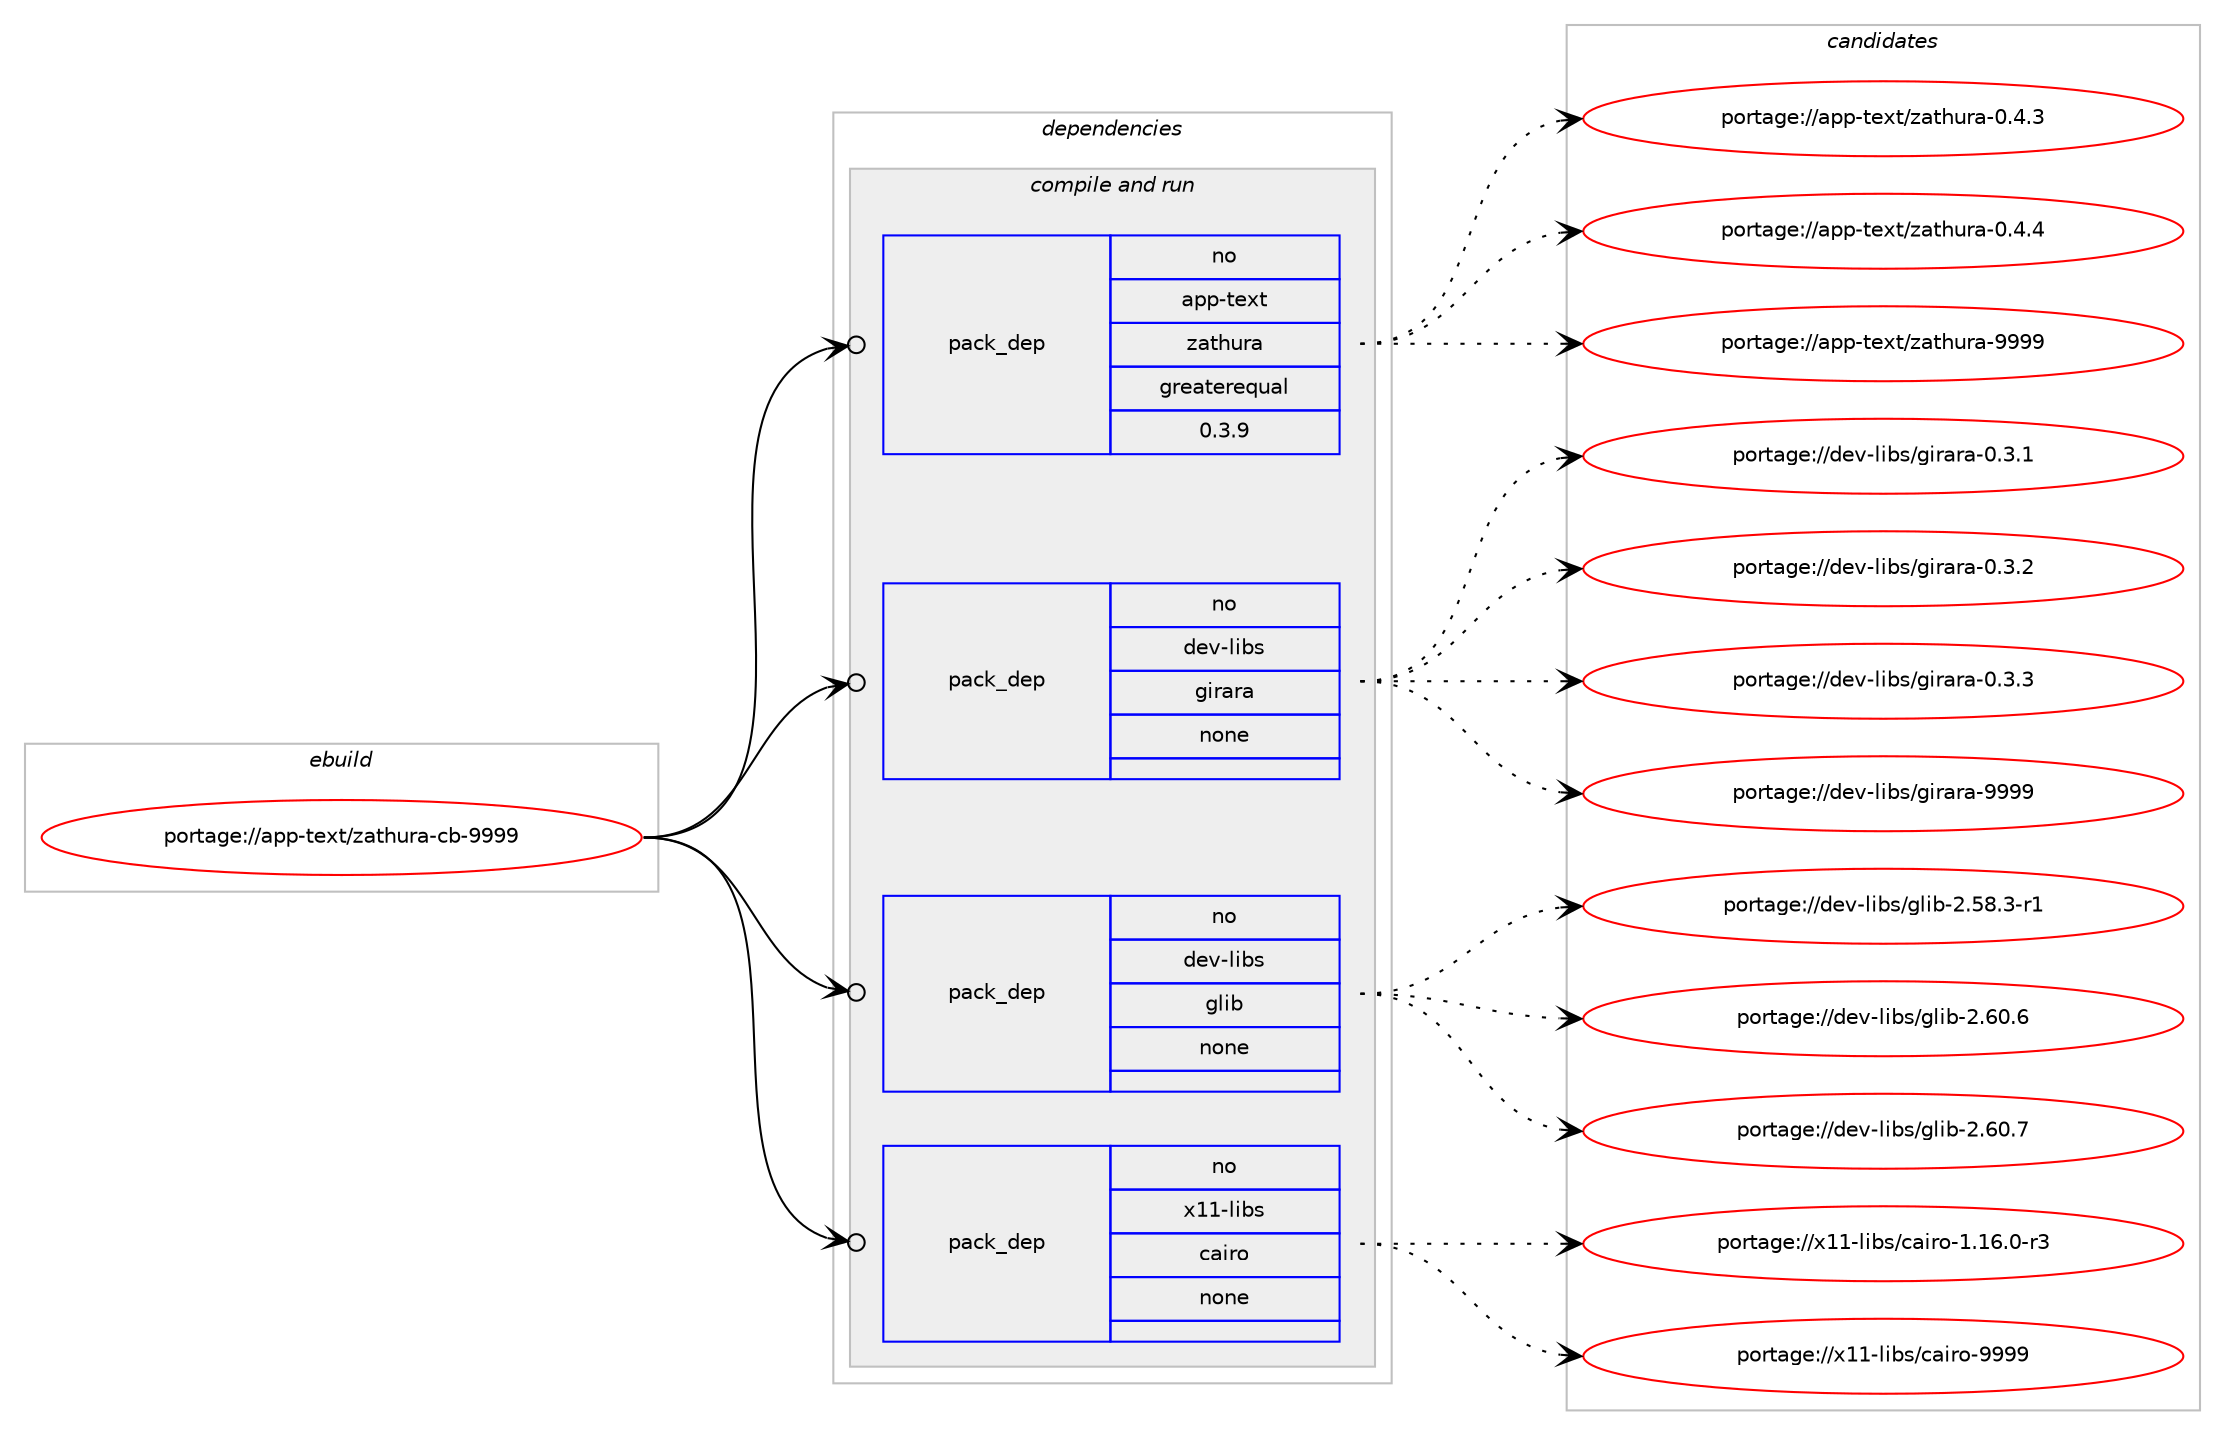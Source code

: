 digraph prolog {

# *************
# Graph options
# *************

newrank=true;
concentrate=true;
compound=true;
graph [rankdir=LR,fontname=Helvetica,fontsize=10,ranksep=1.5];#, ranksep=2.5, nodesep=0.2];
edge  [arrowhead=vee];
node  [fontname=Helvetica,fontsize=10];

# **********
# The ebuild
# **********

subgraph cluster_leftcol {
color=gray;
rank=same;
label=<<i>ebuild</i>>;
id [label="portage://app-text/zathura-cb-9999", color=red, width=4, href="../app-text/zathura-cb-9999.svg"];
}

# ****************
# The dependencies
# ****************

subgraph cluster_midcol {
color=gray;
label=<<i>dependencies</i>>;
subgraph cluster_compile {
fillcolor="#eeeeee";
style=filled;
label=<<i>compile</i>>;
}
subgraph cluster_compileandrun {
fillcolor="#eeeeee";
style=filled;
label=<<i>compile and run</i>>;
subgraph pack36462 {
dependency48981 [label=<<TABLE BORDER="0" CELLBORDER="1" CELLSPACING="0" CELLPADDING="4" WIDTH="220"><TR><TD ROWSPAN="6" CELLPADDING="30">pack_dep</TD></TR><TR><TD WIDTH="110">no</TD></TR><TR><TD>app-text</TD></TR><TR><TD>zathura</TD></TR><TR><TD>greaterequal</TD></TR><TR><TD>0.3.9</TD></TR></TABLE>>, shape=none, color=blue];
}
id:e -> dependency48981:w [weight=20,style="solid",arrowhead="odotvee"];
subgraph pack36463 {
dependency48982 [label=<<TABLE BORDER="0" CELLBORDER="1" CELLSPACING="0" CELLPADDING="4" WIDTH="220"><TR><TD ROWSPAN="6" CELLPADDING="30">pack_dep</TD></TR><TR><TD WIDTH="110">no</TD></TR><TR><TD>dev-libs</TD></TR><TR><TD>girara</TD></TR><TR><TD>none</TD></TR><TR><TD></TD></TR></TABLE>>, shape=none, color=blue];
}
id:e -> dependency48982:w [weight=20,style="solid",arrowhead="odotvee"];
subgraph pack36464 {
dependency48983 [label=<<TABLE BORDER="0" CELLBORDER="1" CELLSPACING="0" CELLPADDING="4" WIDTH="220"><TR><TD ROWSPAN="6" CELLPADDING="30">pack_dep</TD></TR><TR><TD WIDTH="110">no</TD></TR><TR><TD>dev-libs</TD></TR><TR><TD>glib</TD></TR><TR><TD>none</TD></TR><TR><TD></TD></TR></TABLE>>, shape=none, color=blue];
}
id:e -> dependency48983:w [weight=20,style="solid",arrowhead="odotvee"];
subgraph pack36465 {
dependency48984 [label=<<TABLE BORDER="0" CELLBORDER="1" CELLSPACING="0" CELLPADDING="4" WIDTH="220"><TR><TD ROWSPAN="6" CELLPADDING="30">pack_dep</TD></TR><TR><TD WIDTH="110">no</TD></TR><TR><TD>x11-libs</TD></TR><TR><TD>cairo</TD></TR><TR><TD>none</TD></TR><TR><TD></TD></TR></TABLE>>, shape=none, color=blue];
}
id:e -> dependency48984:w [weight=20,style="solid",arrowhead="odotvee"];
}
subgraph cluster_run {
fillcolor="#eeeeee";
style=filled;
label=<<i>run</i>>;
}
}

# **************
# The candidates
# **************

subgraph cluster_choices {
rank=same;
color=gray;
label=<<i>candidates</i>>;

subgraph choice36462 {
color=black;
nodesep=1;
choiceportage9711211245116101120116471229711610411711497454846524651 [label="portage://app-text/zathura-0.4.3", color=red, width=4,href="../app-text/zathura-0.4.3.svg"];
choiceportage9711211245116101120116471229711610411711497454846524652 [label="portage://app-text/zathura-0.4.4", color=red, width=4,href="../app-text/zathura-0.4.4.svg"];
choiceportage97112112451161011201164712297116104117114974557575757 [label="portage://app-text/zathura-9999", color=red, width=4,href="../app-text/zathura-9999.svg"];
dependency48981:e -> choiceportage9711211245116101120116471229711610411711497454846524651:w [style=dotted,weight="100"];
dependency48981:e -> choiceportage9711211245116101120116471229711610411711497454846524652:w [style=dotted,weight="100"];
dependency48981:e -> choiceportage97112112451161011201164712297116104117114974557575757:w [style=dotted,weight="100"];
}
subgraph choice36463 {
color=black;
nodesep=1;
choiceportage1001011184510810598115471031051149711497454846514649 [label="portage://dev-libs/girara-0.3.1", color=red, width=4,href="../dev-libs/girara-0.3.1.svg"];
choiceportage1001011184510810598115471031051149711497454846514650 [label="portage://dev-libs/girara-0.3.2", color=red, width=4,href="../dev-libs/girara-0.3.2.svg"];
choiceportage1001011184510810598115471031051149711497454846514651 [label="portage://dev-libs/girara-0.3.3", color=red, width=4,href="../dev-libs/girara-0.3.3.svg"];
choiceportage10010111845108105981154710310511497114974557575757 [label="portage://dev-libs/girara-9999", color=red, width=4,href="../dev-libs/girara-9999.svg"];
dependency48982:e -> choiceportage1001011184510810598115471031051149711497454846514649:w [style=dotted,weight="100"];
dependency48982:e -> choiceportage1001011184510810598115471031051149711497454846514650:w [style=dotted,weight="100"];
dependency48982:e -> choiceportage1001011184510810598115471031051149711497454846514651:w [style=dotted,weight="100"];
dependency48982:e -> choiceportage10010111845108105981154710310511497114974557575757:w [style=dotted,weight="100"];
}
subgraph choice36464 {
color=black;
nodesep=1;
choiceportage10010111845108105981154710310810598455046535646514511449 [label="portage://dev-libs/glib-2.58.3-r1", color=red, width=4,href="../dev-libs/glib-2.58.3-r1.svg"];
choiceportage1001011184510810598115471031081059845504654484654 [label="portage://dev-libs/glib-2.60.6", color=red, width=4,href="../dev-libs/glib-2.60.6.svg"];
choiceportage1001011184510810598115471031081059845504654484655 [label="portage://dev-libs/glib-2.60.7", color=red, width=4,href="../dev-libs/glib-2.60.7.svg"];
dependency48983:e -> choiceportage10010111845108105981154710310810598455046535646514511449:w [style=dotted,weight="100"];
dependency48983:e -> choiceportage1001011184510810598115471031081059845504654484654:w [style=dotted,weight="100"];
dependency48983:e -> choiceportage1001011184510810598115471031081059845504654484655:w [style=dotted,weight="100"];
}
subgraph choice36465 {
color=black;
nodesep=1;
choiceportage12049494510810598115479997105114111454946495446484511451 [label="portage://x11-libs/cairo-1.16.0-r3", color=red, width=4,href="../x11-libs/cairo-1.16.0-r3.svg"];
choiceportage120494945108105981154799971051141114557575757 [label="portage://x11-libs/cairo-9999", color=red, width=4,href="../x11-libs/cairo-9999.svg"];
dependency48984:e -> choiceportage12049494510810598115479997105114111454946495446484511451:w [style=dotted,weight="100"];
dependency48984:e -> choiceportage120494945108105981154799971051141114557575757:w [style=dotted,weight="100"];
}
}

}
